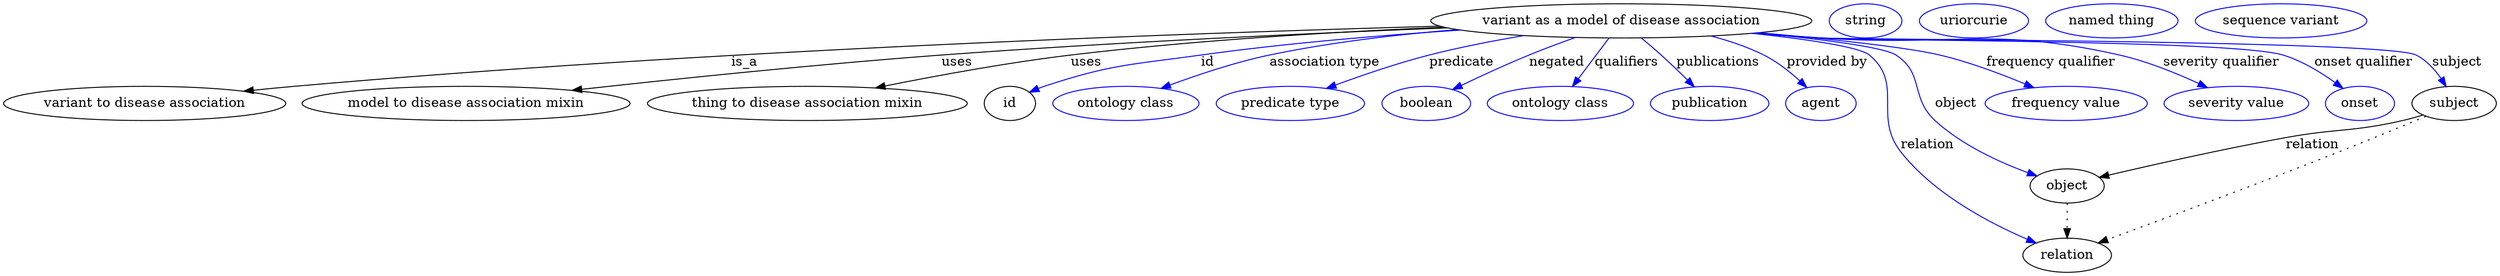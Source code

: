 digraph {
	graph [bb="0,0,2145.5,283"];
	node [label="\N"];
	"variant as a model of disease association"	 [height=0.5,
		label="variant as a model of disease association",
		pos="1379.7,265",
		width=4.3149];
	"variant to disease association"	 [height=0.5,
		pos="113.74,178",
		width=3.1594];
	"variant as a model of disease association" -> "variant to disease association"	 [label=is_a,
		lp="592.74,221.5",
		pos="e,195.02,190.64 1228.1,260.97 1008.8,253.98 590.55,236.3 236.74,196 226.5,194.83 215.81,193.48 205.18,192.04"];
	"model to disease association mixin"	 [height=0.5,
		pos="380.74,178",
		width=3.7552];
	"variant as a model of disease association" -> "model to disease association mixin"	 [label=uses,
		lp="811.74,221.5",
		pos="e,479.11,190.36 1235.4,258.35 1117.9,252.38 947.94,242.48 799.74,229 677.15,217.85 646.93,210.97 524.74,196 513.21,194.59 501.17,\
193.1 489.17,191.61"];
	"thing to disease association mixin"	 [height=0.5,
		pos="664.74,178",
		width=3.6288];
	"variant as a model of disease association" -> "thing to disease association mixin"	 [label=uses,
		lp="920.74,221.5",
		pos="e,728.56,193.71 1233.9,258.74 1140.6,253.53 1017.1,244.4 908.74,229 851.14,220.81 786.75,207.16 738.58,196.04"];
	id	 [height=0.5,
		pos="840.74,178",
		width=0.75];
	"variant as a model of disease association" -> id	 [color=blue,
		label=id,
		lp="1029.2,221.5",
		pos="e,861.69,189.54 1247.8,255.46 1180.5,249.63 1097.5,240.96 1023.7,229 957.64,218.28 939.82,218.47 876.74,196 874.86,195.33 872.96,\
194.59 871.06,193.8",
		style=solid];
	"association type"	 [color=blue,
		height=0.5,
		label="ontology class",
		pos="947.74,178",
		width=1.7151];
	"variant as a model of disease association" -> "association type"	 [color=blue,
		label="association type",
		lp="1127.7,221.5",
		pos="e,981.4,193.19 1247,255.64 1195.5,250.25 1136.4,241.88 1083.7,229 1051.8,221.18 1017.1,208.09 990.72,197.12",
		style=solid];
	predicate	 [color=blue,
		height=0.5,
		label="predicate type",
		pos="1087.7,178",
		width=1.679];
	"variant as a model of disease association" -> predicate	 [color=blue,
		label=predicate,
		lp="1243.7,221.5",
		pos="e,1122,192.98 1299.3,249.51 1273.3,243.85 1244.6,236.89 1218.7,229 1189,219.95 1156.5,207.3 1131.3,196.86",
		style=solid];
	negated	 [color=blue,
		height=0.5,
		label=boolean,
		pos="1204.7,178",
		width=1.0652];
	"variant as a model of disease association" -> negated	 [color=blue,
		label=negated,
		lp="1323.2,221.5",
		pos="e,1230.1,191.78 1340.7,247.45 1328.2,241.7 1314.3,235.2 1301.7,229 1280.7,218.63 1257.5,206.43 1239,196.57",
		style=solid];
	qualifiers	 [color=blue,
		height=0.5,
		label="ontology class",
		pos="1322.7,178",
		width=1.7151];
	"variant as a model of disease association" -> qualifiers	 [color=blue,
		label=qualifiers,
		lp="1380.7,221.5",
		pos="e,1334.3,195.71 1367.9,246.97 1359.9,234.64 1349,218.1 1340,204.3",
		style=solid];
	publications	 [color=blue,
		height=0.5,
		label=publication,
		pos="1452.7,178",
		width=1.3902];
	"variant as a model of disease association" -> publications	 [color=blue,
		label=publications,
		lp="1456.2,221.5",
		pos="e,1438.4,195.55 1395.6,246.75 1400.5,241.09 1405.9,234.8 1410.7,229 1417.7,220.71 1425.3,211.59 1432,203.38",
		style=solid];
	"provided by"	 [color=blue,
		height=0.5,
		label=agent,
		pos="1550.7,178",
		width=0.83048];
	"variant as a model of disease association" -> "provided by"	 [color=blue,
		label="provided by",
		lp="1547.7,221.5",
		pos="e,1536.2,194.26 1447.7,248.71 1463.4,243.57 1479.6,237.07 1493.7,229 1506.6,221.67 1519.1,211.04 1529.1,201.38",
		style=solid];
	relation	 [height=0.5,
		pos="1771.7,18",
		width=1.0471];
	"variant as a model of disease association" -> relation	 [color=blue,
		label=relation,
		lp="1659.7,134.5",
		pos="e,1748.7,32.667 1497.7,253.24 1534.8,247.64 1569.9,239.76 1584.7,229 1626.2,198.83 1606.3,166.7 1638.7,127 1668.2,90.979 1711.1,\
58.413 1740.1,38.448",
		style=solid];
	object	 [height=0.5,
		pos="1771.7,91",
		width=0.9027];
	"variant as a model of disease association" -> object	 [color=blue,
		label=object,
		lp="1680.7,178",
		pos="e,1746.7,102.72 1493.1,252.66 1550.9,245.57 1611.4,236.59 1622.7,229 1652.4,209.13 1638.9,185.63 1663.7,160 1685.1,137.94 1714.8,\
119.62 1737.7,107.41",
		style=solid];
	"frequency qualifier"	 [color=blue,
		height=0.5,
		label="frequency value",
		pos="1774.7,178",
		width=1.8776];
	"variant as a model of disease association" -> "frequency qualifier"	 [color=blue,
		label="frequency qualifier",
		lp="1760.7,221.5",
		pos="e,1747,194.46 1493.1,252.65 1566.6,244.33 1651.7,234 1668.7,229 1692.8,221.93 1718.1,209.94 1737.9,199.36",
		style=solid];
	"severity qualifier"	 [color=blue,
		height=0.5,
		label="severity value",
		pos="1919.7,178",
		width=1.661];
	"variant as a model of disease association" -> "severity qualifier"	 [color=blue,
		label="severity qualifier",
		lp="1902.2,221.5",
		pos="e,1893.8,194.46 1489.9,252.24 1507.9,250.35 1526.3,248.53 1543.7,247 1664.9,236.36 1699.3,260.59 1816.7,229 1840.7,222.56 1865.7,\
210.34 1885,199.49",
		style=solid];
	"onset qualifier"	 [color=blue,
		height=0.5,
		label=onset,
		pos="2026.7,178",
		width=0.81243];
	"variant as a model of disease association" -> "onset qualifier"	 [color=blue,
		label="onset qualifier",
		lp="2020.2,221.5",
		pos="e,2010.6,193.16 1488.2,252.09 1506.7,250.17 1525.7,248.38 1543.7,247 1634.4,240.03 1866.5,257.94 1952.7,229 1971.1,222.84 1989.1,\
210.65 2002.7,199.73",
		style=solid];
	subject	 [height=0.5,
		pos="2109.7,178",
		width=0.99297];
	"variant as a model of disease association" -> subject	 [color=blue,
		label=subject,
		lp="2102.2,221.5",
		pos="e,2099.5,195.33 1487.7,251.99 1506.4,250.07 1525.6,248.31 1543.7,247 1601.4,242.84 2011.3,253.4 2063.7,229 2075.5,223.51 2085.6,\
213.44 2093.3,203.69",
		style=solid];
	association_id	 [color=blue,
		height=0.5,
		label=string,
		pos="1583.7,265",
		width=0.84854];
	"variant to disease association_relation"	 [color=blue,
		height=0.5,
		label=uriorcurie,
		pos="1677.7,265",
		width=1.2638];
	object -> relation	 [pos="e,1771.7,36.09 1771.7,72.955 1771.7,64.883 1771.7,55.176 1771.7,46.182",
		style=dotted];
	"variant to disease association_object"	 [color=blue,
		height=0.5,
		label="named thing",
		pos="1796.7,265",
		width=1.5346];
	subject -> relation	 [pos="e,1799.3,30.527 2084.4,165.24 2063.6,154.82 2033.4,139.77 2006.7,127 1937.1,93.603 1855.1,55.947 1808.7,34.785",
		style=dotted];
	subject -> object	 [label=relation,
		lp="1985.7,134.5",
		pos="e,1800.7,99.42 2082.4,166.06 2076.7,163.82 2070.6,161.67 2064.7,160 2021.3,147.55 2008.8,151.78 1964.7,142 1910.9,130.05 1849.3,\
113.23 1810.5,102.22"];
	"variant as a model of disease association_subject"	 [color=blue,
		height=0.5,
		label="sequence variant",
		pos="1939.7,265",
		width=1.9318];
}
